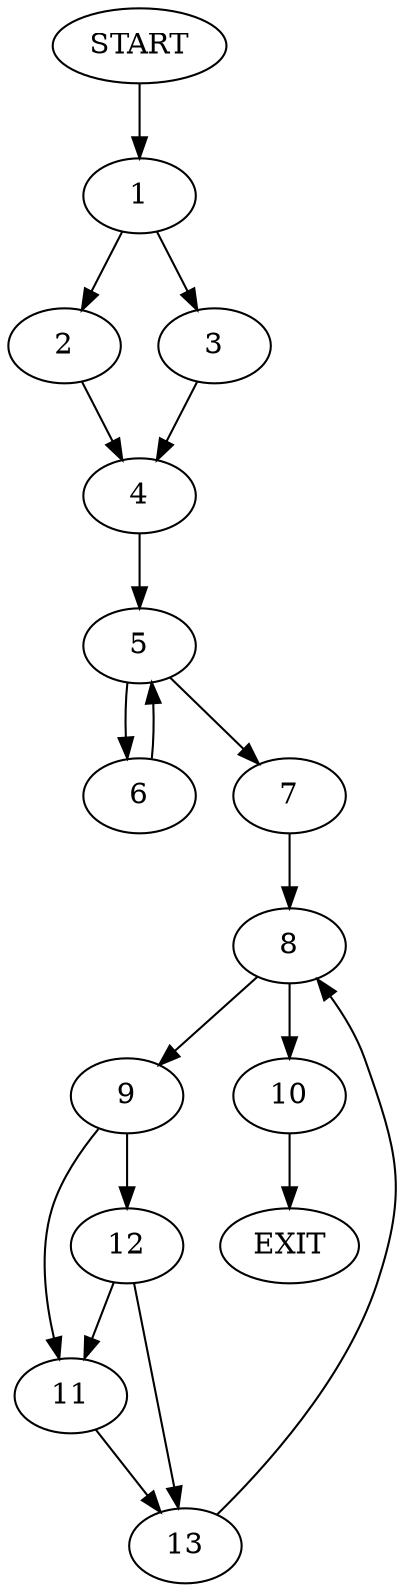 digraph {
0 [label="START"]
14 [label="EXIT"]
0 -> 1
1 -> 2
1 -> 3
3 -> 4
2 -> 4
4 -> 5
5 -> 6
5 -> 7
6 -> 5
7 -> 8
8 -> 9
8 -> 10
9 -> 11
9 -> 12
10 -> 14
11 -> 13
12 -> 13
12 -> 11
13 -> 8
}
